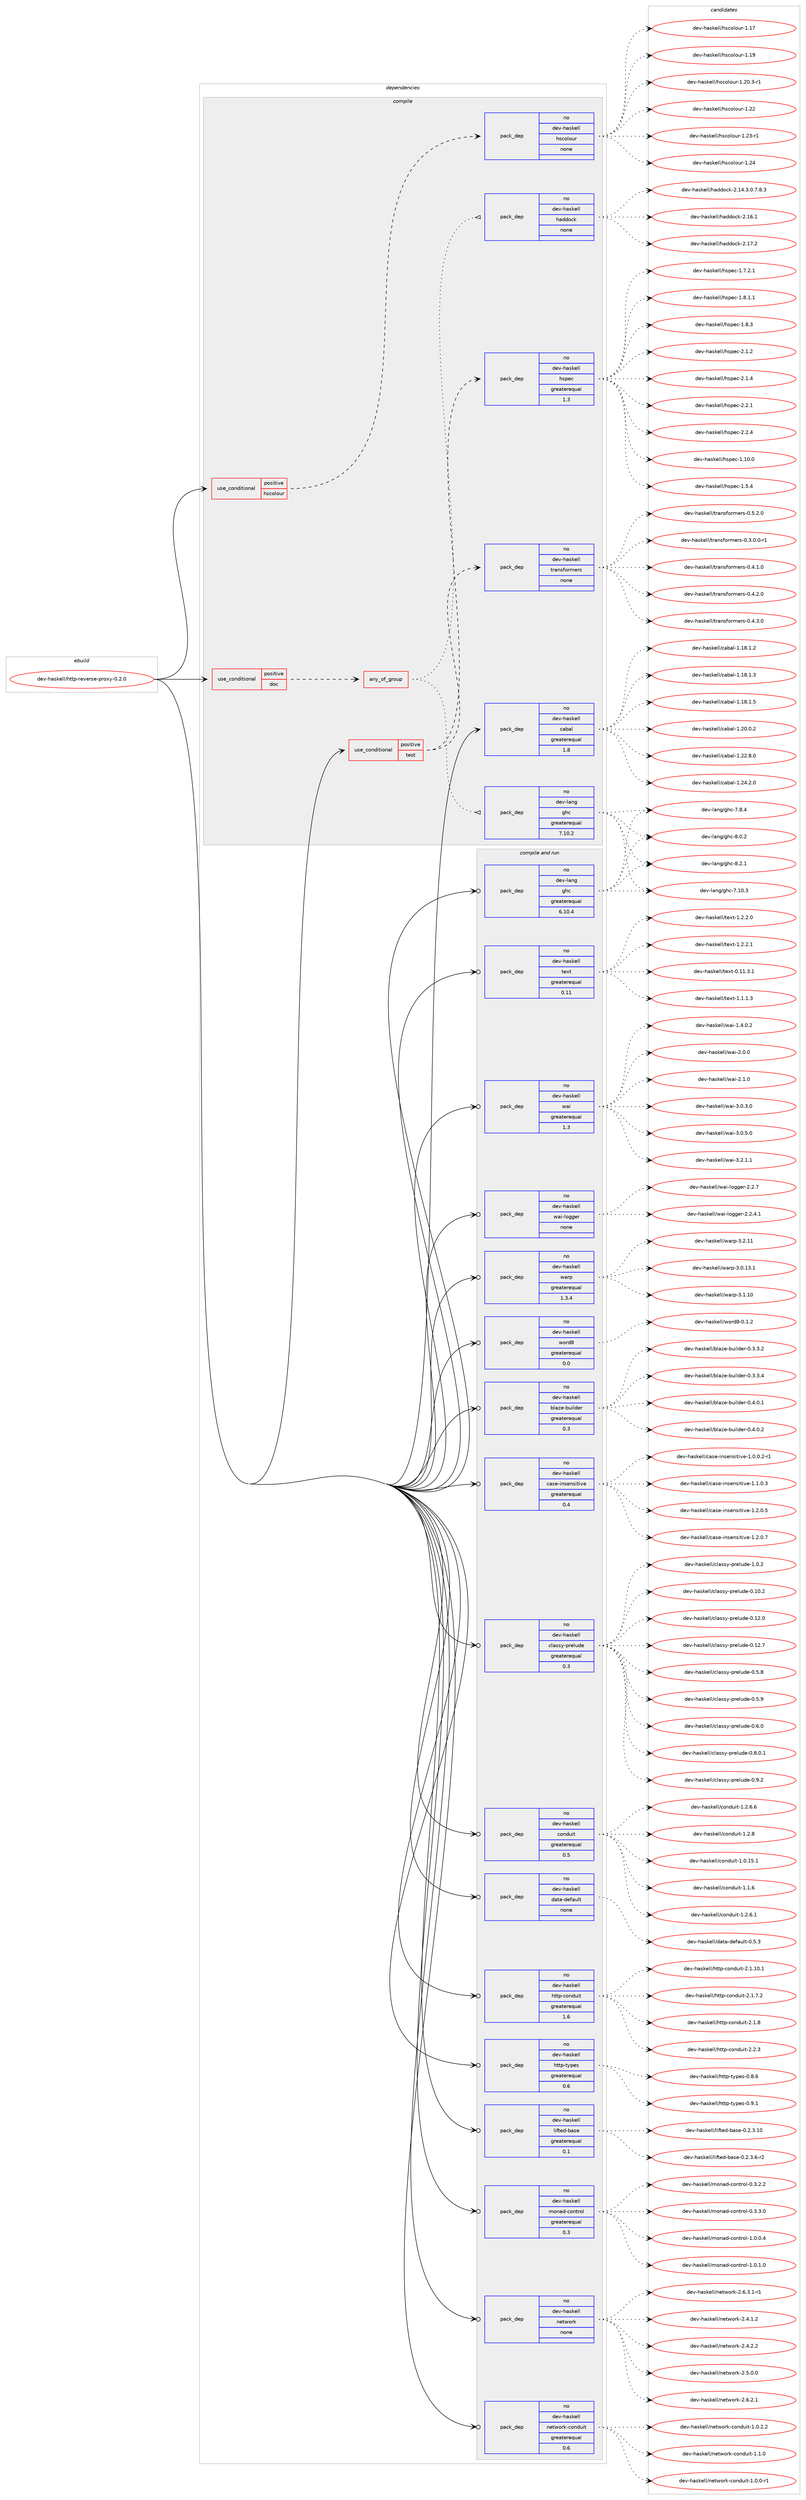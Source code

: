 digraph prolog {

# *************
# Graph options
# *************

newrank=true;
concentrate=true;
compound=true;
graph [rankdir=LR,fontname=Helvetica,fontsize=10,ranksep=1.5];#, ranksep=2.5, nodesep=0.2];
edge  [arrowhead=vee];
node  [fontname=Helvetica,fontsize=10];

# **********
# The ebuild
# **********

subgraph cluster_leftcol {
color=gray;
rank=same;
label=<<i>ebuild</i>>;
id [label="dev-haskell/http-reverse-proxy-0.2.0", color=red, width=4, href="../dev-haskell/http-reverse-proxy-0.2.0.svg"];
}

# ****************
# The dependencies
# ****************

subgraph cluster_midcol {
color=gray;
label=<<i>dependencies</i>>;
subgraph cluster_compile {
fillcolor="#eeeeee";
style=filled;
label=<<i>compile</i>>;
subgraph cond19521 {
dependency84659 [label=<<TABLE BORDER="0" CELLBORDER="1" CELLSPACING="0" CELLPADDING="4"><TR><TD ROWSPAN="3" CELLPADDING="10">use_conditional</TD></TR><TR><TD>positive</TD></TR><TR><TD>doc</TD></TR></TABLE>>, shape=none, color=red];
subgraph any2229 {
dependency84660 [label=<<TABLE BORDER="0" CELLBORDER="1" CELLSPACING="0" CELLPADDING="4"><TR><TD CELLPADDING="10">any_of_group</TD></TR></TABLE>>, shape=none, color=red];subgraph pack62879 {
dependency84661 [label=<<TABLE BORDER="0" CELLBORDER="1" CELLSPACING="0" CELLPADDING="4" WIDTH="220"><TR><TD ROWSPAN="6" CELLPADDING="30">pack_dep</TD></TR><TR><TD WIDTH="110">no</TD></TR><TR><TD>dev-haskell</TD></TR><TR><TD>haddock</TD></TR><TR><TD>none</TD></TR><TR><TD></TD></TR></TABLE>>, shape=none, color=blue];
}
dependency84660:e -> dependency84661:w [weight=20,style="dotted",arrowhead="oinv"];
subgraph pack62880 {
dependency84662 [label=<<TABLE BORDER="0" CELLBORDER="1" CELLSPACING="0" CELLPADDING="4" WIDTH="220"><TR><TD ROWSPAN="6" CELLPADDING="30">pack_dep</TD></TR><TR><TD WIDTH="110">no</TD></TR><TR><TD>dev-lang</TD></TR><TR><TD>ghc</TD></TR><TR><TD>greaterequal</TD></TR><TR><TD>7.10.2</TD></TR></TABLE>>, shape=none, color=blue];
}
dependency84660:e -> dependency84662:w [weight=20,style="dotted",arrowhead="oinv"];
}
dependency84659:e -> dependency84660:w [weight=20,style="dashed",arrowhead="vee"];
}
id:e -> dependency84659:w [weight=20,style="solid",arrowhead="vee"];
subgraph cond19522 {
dependency84663 [label=<<TABLE BORDER="0" CELLBORDER="1" CELLSPACING="0" CELLPADDING="4"><TR><TD ROWSPAN="3" CELLPADDING="10">use_conditional</TD></TR><TR><TD>positive</TD></TR><TR><TD>hscolour</TD></TR></TABLE>>, shape=none, color=red];
subgraph pack62881 {
dependency84664 [label=<<TABLE BORDER="0" CELLBORDER="1" CELLSPACING="0" CELLPADDING="4" WIDTH="220"><TR><TD ROWSPAN="6" CELLPADDING="30">pack_dep</TD></TR><TR><TD WIDTH="110">no</TD></TR><TR><TD>dev-haskell</TD></TR><TR><TD>hscolour</TD></TR><TR><TD>none</TD></TR><TR><TD></TD></TR></TABLE>>, shape=none, color=blue];
}
dependency84663:e -> dependency84664:w [weight=20,style="dashed",arrowhead="vee"];
}
id:e -> dependency84663:w [weight=20,style="solid",arrowhead="vee"];
subgraph cond19523 {
dependency84665 [label=<<TABLE BORDER="0" CELLBORDER="1" CELLSPACING="0" CELLPADDING="4"><TR><TD ROWSPAN="3" CELLPADDING="10">use_conditional</TD></TR><TR><TD>positive</TD></TR><TR><TD>test</TD></TR></TABLE>>, shape=none, color=red];
subgraph pack62882 {
dependency84666 [label=<<TABLE BORDER="0" CELLBORDER="1" CELLSPACING="0" CELLPADDING="4" WIDTH="220"><TR><TD ROWSPAN="6" CELLPADDING="30">pack_dep</TD></TR><TR><TD WIDTH="110">no</TD></TR><TR><TD>dev-haskell</TD></TR><TR><TD>hspec</TD></TR><TR><TD>greaterequal</TD></TR><TR><TD>1.3</TD></TR></TABLE>>, shape=none, color=blue];
}
dependency84665:e -> dependency84666:w [weight=20,style="dashed",arrowhead="vee"];
subgraph pack62883 {
dependency84667 [label=<<TABLE BORDER="0" CELLBORDER="1" CELLSPACING="0" CELLPADDING="4" WIDTH="220"><TR><TD ROWSPAN="6" CELLPADDING="30">pack_dep</TD></TR><TR><TD WIDTH="110">no</TD></TR><TR><TD>dev-haskell</TD></TR><TR><TD>transformers</TD></TR><TR><TD>none</TD></TR><TR><TD></TD></TR></TABLE>>, shape=none, color=blue];
}
dependency84665:e -> dependency84667:w [weight=20,style="dashed",arrowhead="vee"];
}
id:e -> dependency84665:w [weight=20,style="solid",arrowhead="vee"];
subgraph pack62884 {
dependency84668 [label=<<TABLE BORDER="0" CELLBORDER="1" CELLSPACING="0" CELLPADDING="4" WIDTH="220"><TR><TD ROWSPAN="6" CELLPADDING="30">pack_dep</TD></TR><TR><TD WIDTH="110">no</TD></TR><TR><TD>dev-haskell</TD></TR><TR><TD>cabal</TD></TR><TR><TD>greaterequal</TD></TR><TR><TD>1.8</TD></TR></TABLE>>, shape=none, color=blue];
}
id:e -> dependency84668:w [weight=20,style="solid",arrowhead="vee"];
}
subgraph cluster_compileandrun {
fillcolor="#eeeeee";
style=filled;
label=<<i>compile and run</i>>;
subgraph pack62885 {
dependency84669 [label=<<TABLE BORDER="0" CELLBORDER="1" CELLSPACING="0" CELLPADDING="4" WIDTH="220"><TR><TD ROWSPAN="6" CELLPADDING="30">pack_dep</TD></TR><TR><TD WIDTH="110">no</TD></TR><TR><TD>dev-haskell</TD></TR><TR><TD>blaze-builder</TD></TR><TR><TD>greaterequal</TD></TR><TR><TD>0.3</TD></TR></TABLE>>, shape=none, color=blue];
}
id:e -> dependency84669:w [weight=20,style="solid",arrowhead="odotvee"];
subgraph pack62886 {
dependency84670 [label=<<TABLE BORDER="0" CELLBORDER="1" CELLSPACING="0" CELLPADDING="4" WIDTH="220"><TR><TD ROWSPAN="6" CELLPADDING="30">pack_dep</TD></TR><TR><TD WIDTH="110">no</TD></TR><TR><TD>dev-haskell</TD></TR><TR><TD>case-insensitive</TD></TR><TR><TD>greaterequal</TD></TR><TR><TD>0.4</TD></TR></TABLE>>, shape=none, color=blue];
}
id:e -> dependency84670:w [weight=20,style="solid",arrowhead="odotvee"];
subgraph pack62887 {
dependency84671 [label=<<TABLE BORDER="0" CELLBORDER="1" CELLSPACING="0" CELLPADDING="4" WIDTH="220"><TR><TD ROWSPAN="6" CELLPADDING="30">pack_dep</TD></TR><TR><TD WIDTH="110">no</TD></TR><TR><TD>dev-haskell</TD></TR><TR><TD>classy-prelude</TD></TR><TR><TD>greaterequal</TD></TR><TR><TD>0.3</TD></TR></TABLE>>, shape=none, color=blue];
}
id:e -> dependency84671:w [weight=20,style="solid",arrowhead="odotvee"];
subgraph pack62888 {
dependency84672 [label=<<TABLE BORDER="0" CELLBORDER="1" CELLSPACING="0" CELLPADDING="4" WIDTH="220"><TR><TD ROWSPAN="6" CELLPADDING="30">pack_dep</TD></TR><TR><TD WIDTH="110">no</TD></TR><TR><TD>dev-haskell</TD></TR><TR><TD>conduit</TD></TR><TR><TD>greaterequal</TD></TR><TR><TD>0.5</TD></TR></TABLE>>, shape=none, color=blue];
}
id:e -> dependency84672:w [weight=20,style="solid",arrowhead="odotvee"];
subgraph pack62889 {
dependency84673 [label=<<TABLE BORDER="0" CELLBORDER="1" CELLSPACING="0" CELLPADDING="4" WIDTH="220"><TR><TD ROWSPAN="6" CELLPADDING="30">pack_dep</TD></TR><TR><TD WIDTH="110">no</TD></TR><TR><TD>dev-haskell</TD></TR><TR><TD>data-default</TD></TR><TR><TD>none</TD></TR><TR><TD></TD></TR></TABLE>>, shape=none, color=blue];
}
id:e -> dependency84673:w [weight=20,style="solid",arrowhead="odotvee"];
subgraph pack62890 {
dependency84674 [label=<<TABLE BORDER="0" CELLBORDER="1" CELLSPACING="0" CELLPADDING="4" WIDTH="220"><TR><TD ROWSPAN="6" CELLPADDING="30">pack_dep</TD></TR><TR><TD WIDTH="110">no</TD></TR><TR><TD>dev-haskell</TD></TR><TR><TD>http-conduit</TD></TR><TR><TD>greaterequal</TD></TR><TR><TD>1.6</TD></TR></TABLE>>, shape=none, color=blue];
}
id:e -> dependency84674:w [weight=20,style="solid",arrowhead="odotvee"];
subgraph pack62891 {
dependency84675 [label=<<TABLE BORDER="0" CELLBORDER="1" CELLSPACING="0" CELLPADDING="4" WIDTH="220"><TR><TD ROWSPAN="6" CELLPADDING="30">pack_dep</TD></TR><TR><TD WIDTH="110">no</TD></TR><TR><TD>dev-haskell</TD></TR><TR><TD>http-types</TD></TR><TR><TD>greaterequal</TD></TR><TR><TD>0.6</TD></TR></TABLE>>, shape=none, color=blue];
}
id:e -> dependency84675:w [weight=20,style="solid",arrowhead="odotvee"];
subgraph pack62892 {
dependency84676 [label=<<TABLE BORDER="0" CELLBORDER="1" CELLSPACING="0" CELLPADDING="4" WIDTH="220"><TR><TD ROWSPAN="6" CELLPADDING="30">pack_dep</TD></TR><TR><TD WIDTH="110">no</TD></TR><TR><TD>dev-haskell</TD></TR><TR><TD>lifted-base</TD></TR><TR><TD>greaterequal</TD></TR><TR><TD>0.1</TD></TR></TABLE>>, shape=none, color=blue];
}
id:e -> dependency84676:w [weight=20,style="solid",arrowhead="odotvee"];
subgraph pack62893 {
dependency84677 [label=<<TABLE BORDER="0" CELLBORDER="1" CELLSPACING="0" CELLPADDING="4" WIDTH="220"><TR><TD ROWSPAN="6" CELLPADDING="30">pack_dep</TD></TR><TR><TD WIDTH="110">no</TD></TR><TR><TD>dev-haskell</TD></TR><TR><TD>monad-control</TD></TR><TR><TD>greaterequal</TD></TR><TR><TD>0.3</TD></TR></TABLE>>, shape=none, color=blue];
}
id:e -> dependency84677:w [weight=20,style="solid",arrowhead="odotvee"];
subgraph pack62894 {
dependency84678 [label=<<TABLE BORDER="0" CELLBORDER="1" CELLSPACING="0" CELLPADDING="4" WIDTH="220"><TR><TD ROWSPAN="6" CELLPADDING="30">pack_dep</TD></TR><TR><TD WIDTH="110">no</TD></TR><TR><TD>dev-haskell</TD></TR><TR><TD>network</TD></TR><TR><TD>none</TD></TR><TR><TD></TD></TR></TABLE>>, shape=none, color=blue];
}
id:e -> dependency84678:w [weight=20,style="solid",arrowhead="odotvee"];
subgraph pack62895 {
dependency84679 [label=<<TABLE BORDER="0" CELLBORDER="1" CELLSPACING="0" CELLPADDING="4" WIDTH="220"><TR><TD ROWSPAN="6" CELLPADDING="30">pack_dep</TD></TR><TR><TD WIDTH="110">no</TD></TR><TR><TD>dev-haskell</TD></TR><TR><TD>network-conduit</TD></TR><TR><TD>greaterequal</TD></TR><TR><TD>0.6</TD></TR></TABLE>>, shape=none, color=blue];
}
id:e -> dependency84679:w [weight=20,style="solid",arrowhead="odotvee"];
subgraph pack62896 {
dependency84680 [label=<<TABLE BORDER="0" CELLBORDER="1" CELLSPACING="0" CELLPADDING="4" WIDTH="220"><TR><TD ROWSPAN="6" CELLPADDING="30">pack_dep</TD></TR><TR><TD WIDTH="110">no</TD></TR><TR><TD>dev-haskell</TD></TR><TR><TD>text</TD></TR><TR><TD>greaterequal</TD></TR><TR><TD>0.11</TD></TR></TABLE>>, shape=none, color=blue];
}
id:e -> dependency84680:w [weight=20,style="solid",arrowhead="odotvee"];
subgraph pack62897 {
dependency84681 [label=<<TABLE BORDER="0" CELLBORDER="1" CELLSPACING="0" CELLPADDING="4" WIDTH="220"><TR><TD ROWSPAN="6" CELLPADDING="30">pack_dep</TD></TR><TR><TD WIDTH="110">no</TD></TR><TR><TD>dev-haskell</TD></TR><TR><TD>wai</TD></TR><TR><TD>greaterequal</TD></TR><TR><TD>1.3</TD></TR></TABLE>>, shape=none, color=blue];
}
id:e -> dependency84681:w [weight=20,style="solid",arrowhead="odotvee"];
subgraph pack62898 {
dependency84682 [label=<<TABLE BORDER="0" CELLBORDER="1" CELLSPACING="0" CELLPADDING="4" WIDTH="220"><TR><TD ROWSPAN="6" CELLPADDING="30">pack_dep</TD></TR><TR><TD WIDTH="110">no</TD></TR><TR><TD>dev-haskell</TD></TR><TR><TD>wai-logger</TD></TR><TR><TD>none</TD></TR><TR><TD></TD></TR></TABLE>>, shape=none, color=blue];
}
id:e -> dependency84682:w [weight=20,style="solid",arrowhead="odotvee"];
subgraph pack62899 {
dependency84683 [label=<<TABLE BORDER="0" CELLBORDER="1" CELLSPACING="0" CELLPADDING="4" WIDTH="220"><TR><TD ROWSPAN="6" CELLPADDING="30">pack_dep</TD></TR><TR><TD WIDTH="110">no</TD></TR><TR><TD>dev-haskell</TD></TR><TR><TD>warp</TD></TR><TR><TD>greaterequal</TD></TR><TR><TD>1.3.4</TD></TR></TABLE>>, shape=none, color=blue];
}
id:e -> dependency84683:w [weight=20,style="solid",arrowhead="odotvee"];
subgraph pack62900 {
dependency84684 [label=<<TABLE BORDER="0" CELLBORDER="1" CELLSPACING="0" CELLPADDING="4" WIDTH="220"><TR><TD ROWSPAN="6" CELLPADDING="30">pack_dep</TD></TR><TR><TD WIDTH="110">no</TD></TR><TR><TD>dev-haskell</TD></TR><TR><TD>word8</TD></TR><TR><TD>greaterequal</TD></TR><TR><TD>0.0</TD></TR></TABLE>>, shape=none, color=blue];
}
id:e -> dependency84684:w [weight=20,style="solid",arrowhead="odotvee"];
subgraph pack62901 {
dependency84685 [label=<<TABLE BORDER="0" CELLBORDER="1" CELLSPACING="0" CELLPADDING="4" WIDTH="220"><TR><TD ROWSPAN="6" CELLPADDING="30">pack_dep</TD></TR><TR><TD WIDTH="110">no</TD></TR><TR><TD>dev-lang</TD></TR><TR><TD>ghc</TD></TR><TR><TD>greaterequal</TD></TR><TR><TD>6.10.4</TD></TR></TABLE>>, shape=none, color=blue];
}
id:e -> dependency84685:w [weight=20,style="solid",arrowhead="odotvee"];
}
subgraph cluster_run {
fillcolor="#eeeeee";
style=filled;
label=<<i>run</i>>;
}
}

# **************
# The candidates
# **************

subgraph cluster_choices {
rank=same;
color=gray;
label=<<i>candidates</i>>;

subgraph choice62879 {
color=black;
nodesep=1;
choice1001011184510497115107101108108471049710010011199107455046495246514648465546564651 [label="dev-haskell/haddock-2.14.3.0.7.8.3", color=red, width=4,href="../dev-haskell/haddock-2.14.3.0.7.8.3.svg"];
choice100101118451049711510710110810847104971001001119910745504649544649 [label="dev-haskell/haddock-2.16.1", color=red, width=4,href="../dev-haskell/haddock-2.16.1.svg"];
choice100101118451049711510710110810847104971001001119910745504649554650 [label="dev-haskell/haddock-2.17.2", color=red, width=4,href="../dev-haskell/haddock-2.17.2.svg"];
dependency84661:e -> choice1001011184510497115107101108108471049710010011199107455046495246514648465546564651:w [style=dotted,weight="100"];
dependency84661:e -> choice100101118451049711510710110810847104971001001119910745504649544649:w [style=dotted,weight="100"];
dependency84661:e -> choice100101118451049711510710110810847104971001001119910745504649554650:w [style=dotted,weight="100"];
}
subgraph choice62880 {
color=black;
nodesep=1;
choice1001011184510897110103471031049945554649484651 [label="dev-lang/ghc-7.10.3", color=red, width=4,href="../dev-lang/ghc-7.10.3.svg"];
choice10010111845108971101034710310499455546564652 [label="dev-lang/ghc-7.8.4", color=red, width=4,href="../dev-lang/ghc-7.8.4.svg"];
choice10010111845108971101034710310499455646484650 [label="dev-lang/ghc-8.0.2", color=red, width=4,href="../dev-lang/ghc-8.0.2.svg"];
choice10010111845108971101034710310499455646504649 [label="dev-lang/ghc-8.2.1", color=red, width=4,href="../dev-lang/ghc-8.2.1.svg"];
dependency84662:e -> choice1001011184510897110103471031049945554649484651:w [style=dotted,weight="100"];
dependency84662:e -> choice10010111845108971101034710310499455546564652:w [style=dotted,weight="100"];
dependency84662:e -> choice10010111845108971101034710310499455646484650:w [style=dotted,weight="100"];
dependency84662:e -> choice10010111845108971101034710310499455646504649:w [style=dotted,weight="100"];
}
subgraph choice62881 {
color=black;
nodesep=1;
choice100101118451049711510710110810847104115991111081111171144549464955 [label="dev-haskell/hscolour-1.17", color=red, width=4,href="../dev-haskell/hscolour-1.17.svg"];
choice100101118451049711510710110810847104115991111081111171144549464957 [label="dev-haskell/hscolour-1.19", color=red, width=4,href="../dev-haskell/hscolour-1.19.svg"];
choice10010111845104971151071011081084710411599111108111117114454946504846514511449 [label="dev-haskell/hscolour-1.20.3-r1", color=red, width=4,href="../dev-haskell/hscolour-1.20.3-r1.svg"];
choice100101118451049711510710110810847104115991111081111171144549465050 [label="dev-haskell/hscolour-1.22", color=red, width=4,href="../dev-haskell/hscolour-1.22.svg"];
choice1001011184510497115107101108108471041159911110811111711445494650514511449 [label="dev-haskell/hscolour-1.23-r1", color=red, width=4,href="../dev-haskell/hscolour-1.23-r1.svg"];
choice100101118451049711510710110810847104115991111081111171144549465052 [label="dev-haskell/hscolour-1.24", color=red, width=4,href="../dev-haskell/hscolour-1.24.svg"];
dependency84664:e -> choice100101118451049711510710110810847104115991111081111171144549464955:w [style=dotted,weight="100"];
dependency84664:e -> choice100101118451049711510710110810847104115991111081111171144549464957:w [style=dotted,weight="100"];
dependency84664:e -> choice10010111845104971151071011081084710411599111108111117114454946504846514511449:w [style=dotted,weight="100"];
dependency84664:e -> choice100101118451049711510710110810847104115991111081111171144549465050:w [style=dotted,weight="100"];
dependency84664:e -> choice1001011184510497115107101108108471041159911110811111711445494650514511449:w [style=dotted,weight="100"];
dependency84664:e -> choice100101118451049711510710110810847104115991111081111171144549465052:w [style=dotted,weight="100"];
}
subgraph choice62882 {
color=black;
nodesep=1;
choice1001011184510497115107101108108471041151121019945494649484648 [label="dev-haskell/hspec-1.10.0", color=red, width=4,href="../dev-haskell/hspec-1.10.0.svg"];
choice10010111845104971151071011081084710411511210199454946534652 [label="dev-haskell/hspec-1.5.4", color=red, width=4,href="../dev-haskell/hspec-1.5.4.svg"];
choice100101118451049711510710110810847104115112101994549465546504649 [label="dev-haskell/hspec-1.7.2.1", color=red, width=4,href="../dev-haskell/hspec-1.7.2.1.svg"];
choice100101118451049711510710110810847104115112101994549465646494649 [label="dev-haskell/hspec-1.8.1.1", color=red, width=4,href="../dev-haskell/hspec-1.8.1.1.svg"];
choice10010111845104971151071011081084710411511210199454946564651 [label="dev-haskell/hspec-1.8.3", color=red, width=4,href="../dev-haskell/hspec-1.8.3.svg"];
choice10010111845104971151071011081084710411511210199455046494650 [label="dev-haskell/hspec-2.1.2", color=red, width=4,href="../dev-haskell/hspec-2.1.2.svg"];
choice10010111845104971151071011081084710411511210199455046494652 [label="dev-haskell/hspec-2.1.4", color=red, width=4,href="../dev-haskell/hspec-2.1.4.svg"];
choice10010111845104971151071011081084710411511210199455046504649 [label="dev-haskell/hspec-2.2.1", color=red, width=4,href="../dev-haskell/hspec-2.2.1.svg"];
choice10010111845104971151071011081084710411511210199455046504652 [label="dev-haskell/hspec-2.2.4", color=red, width=4,href="../dev-haskell/hspec-2.2.4.svg"];
dependency84666:e -> choice1001011184510497115107101108108471041151121019945494649484648:w [style=dotted,weight="100"];
dependency84666:e -> choice10010111845104971151071011081084710411511210199454946534652:w [style=dotted,weight="100"];
dependency84666:e -> choice100101118451049711510710110810847104115112101994549465546504649:w [style=dotted,weight="100"];
dependency84666:e -> choice100101118451049711510710110810847104115112101994549465646494649:w [style=dotted,weight="100"];
dependency84666:e -> choice10010111845104971151071011081084710411511210199454946564651:w [style=dotted,weight="100"];
dependency84666:e -> choice10010111845104971151071011081084710411511210199455046494650:w [style=dotted,weight="100"];
dependency84666:e -> choice10010111845104971151071011081084710411511210199455046494652:w [style=dotted,weight="100"];
dependency84666:e -> choice10010111845104971151071011081084710411511210199455046504649:w [style=dotted,weight="100"];
dependency84666:e -> choice10010111845104971151071011081084710411511210199455046504652:w [style=dotted,weight="100"];
}
subgraph choice62883 {
color=black;
nodesep=1;
choice1001011184510497115107101108108471161149711011510211111410910111411545484651464846484511449 [label="dev-haskell/transformers-0.3.0.0-r1", color=red, width=4,href="../dev-haskell/transformers-0.3.0.0-r1.svg"];
choice100101118451049711510710110810847116114971101151021111141091011141154548465246494648 [label="dev-haskell/transformers-0.4.1.0", color=red, width=4,href="../dev-haskell/transformers-0.4.1.0.svg"];
choice100101118451049711510710110810847116114971101151021111141091011141154548465246504648 [label="dev-haskell/transformers-0.4.2.0", color=red, width=4,href="../dev-haskell/transformers-0.4.2.0.svg"];
choice100101118451049711510710110810847116114971101151021111141091011141154548465246514648 [label="dev-haskell/transformers-0.4.3.0", color=red, width=4,href="../dev-haskell/transformers-0.4.3.0.svg"];
choice100101118451049711510710110810847116114971101151021111141091011141154548465346504648 [label="dev-haskell/transformers-0.5.2.0", color=red, width=4,href="../dev-haskell/transformers-0.5.2.0.svg"];
dependency84667:e -> choice1001011184510497115107101108108471161149711011510211111410910111411545484651464846484511449:w [style=dotted,weight="100"];
dependency84667:e -> choice100101118451049711510710110810847116114971101151021111141091011141154548465246494648:w [style=dotted,weight="100"];
dependency84667:e -> choice100101118451049711510710110810847116114971101151021111141091011141154548465246504648:w [style=dotted,weight="100"];
dependency84667:e -> choice100101118451049711510710110810847116114971101151021111141091011141154548465246514648:w [style=dotted,weight="100"];
dependency84667:e -> choice100101118451049711510710110810847116114971101151021111141091011141154548465346504648:w [style=dotted,weight="100"];
}
subgraph choice62884 {
color=black;
nodesep=1;
choice10010111845104971151071011081084799979897108454946495646494650 [label="dev-haskell/cabal-1.18.1.2", color=red, width=4,href="../dev-haskell/cabal-1.18.1.2.svg"];
choice10010111845104971151071011081084799979897108454946495646494651 [label="dev-haskell/cabal-1.18.1.3", color=red, width=4,href="../dev-haskell/cabal-1.18.1.3.svg"];
choice10010111845104971151071011081084799979897108454946495646494653 [label="dev-haskell/cabal-1.18.1.5", color=red, width=4,href="../dev-haskell/cabal-1.18.1.5.svg"];
choice10010111845104971151071011081084799979897108454946504846484650 [label="dev-haskell/cabal-1.20.0.2", color=red, width=4,href="../dev-haskell/cabal-1.20.0.2.svg"];
choice10010111845104971151071011081084799979897108454946505046564648 [label="dev-haskell/cabal-1.22.8.0", color=red, width=4,href="../dev-haskell/cabal-1.22.8.0.svg"];
choice10010111845104971151071011081084799979897108454946505246504648 [label="dev-haskell/cabal-1.24.2.0", color=red, width=4,href="../dev-haskell/cabal-1.24.2.0.svg"];
dependency84668:e -> choice10010111845104971151071011081084799979897108454946495646494650:w [style=dotted,weight="100"];
dependency84668:e -> choice10010111845104971151071011081084799979897108454946495646494651:w [style=dotted,weight="100"];
dependency84668:e -> choice10010111845104971151071011081084799979897108454946495646494653:w [style=dotted,weight="100"];
dependency84668:e -> choice10010111845104971151071011081084799979897108454946504846484650:w [style=dotted,weight="100"];
dependency84668:e -> choice10010111845104971151071011081084799979897108454946505046564648:w [style=dotted,weight="100"];
dependency84668:e -> choice10010111845104971151071011081084799979897108454946505246504648:w [style=dotted,weight="100"];
}
subgraph choice62885 {
color=black;
nodesep=1;
choice100101118451049711510710110810847981089712210145981171051081001011144548465146514650 [label="dev-haskell/blaze-builder-0.3.3.2", color=red, width=4,href="../dev-haskell/blaze-builder-0.3.3.2.svg"];
choice100101118451049711510710110810847981089712210145981171051081001011144548465146514652 [label="dev-haskell/blaze-builder-0.3.3.4", color=red, width=4,href="../dev-haskell/blaze-builder-0.3.3.4.svg"];
choice100101118451049711510710110810847981089712210145981171051081001011144548465246484649 [label="dev-haskell/blaze-builder-0.4.0.1", color=red, width=4,href="../dev-haskell/blaze-builder-0.4.0.1.svg"];
choice100101118451049711510710110810847981089712210145981171051081001011144548465246484650 [label="dev-haskell/blaze-builder-0.4.0.2", color=red, width=4,href="../dev-haskell/blaze-builder-0.4.0.2.svg"];
dependency84669:e -> choice100101118451049711510710110810847981089712210145981171051081001011144548465146514650:w [style=dotted,weight="100"];
dependency84669:e -> choice100101118451049711510710110810847981089712210145981171051081001011144548465146514652:w [style=dotted,weight="100"];
dependency84669:e -> choice100101118451049711510710110810847981089712210145981171051081001011144548465246484649:w [style=dotted,weight="100"];
dependency84669:e -> choice100101118451049711510710110810847981089712210145981171051081001011144548465246484650:w [style=dotted,weight="100"];
}
subgraph choice62886 {
color=black;
nodesep=1;
choice10010111845104971151071011081084799971151014510511011510111011510511610511810145494648464846504511449 [label="dev-haskell/case-insensitive-1.0.0.2-r1", color=red, width=4,href="../dev-haskell/case-insensitive-1.0.0.2-r1.svg"];
choice1001011184510497115107101108108479997115101451051101151011101151051161051181014549464946484651 [label="dev-haskell/case-insensitive-1.1.0.3", color=red, width=4,href="../dev-haskell/case-insensitive-1.1.0.3.svg"];
choice1001011184510497115107101108108479997115101451051101151011101151051161051181014549465046484653 [label="dev-haskell/case-insensitive-1.2.0.5", color=red, width=4,href="../dev-haskell/case-insensitive-1.2.0.5.svg"];
choice1001011184510497115107101108108479997115101451051101151011101151051161051181014549465046484655 [label="dev-haskell/case-insensitive-1.2.0.7", color=red, width=4,href="../dev-haskell/case-insensitive-1.2.0.7.svg"];
dependency84670:e -> choice10010111845104971151071011081084799971151014510511011510111011510511610511810145494648464846504511449:w [style=dotted,weight="100"];
dependency84670:e -> choice1001011184510497115107101108108479997115101451051101151011101151051161051181014549464946484651:w [style=dotted,weight="100"];
dependency84670:e -> choice1001011184510497115107101108108479997115101451051101151011101151051161051181014549465046484653:w [style=dotted,weight="100"];
dependency84670:e -> choice1001011184510497115107101108108479997115101451051101151011101151051161051181014549465046484655:w [style=dotted,weight="100"];
}
subgraph choice62887 {
color=black;
nodesep=1;
choice10010111845104971151071011081084799108971151151214511211410110811710010145484649484650 [label="dev-haskell/classy-prelude-0.10.2", color=red, width=4,href="../dev-haskell/classy-prelude-0.10.2.svg"];
choice10010111845104971151071011081084799108971151151214511211410110811710010145484649504648 [label="dev-haskell/classy-prelude-0.12.0", color=red, width=4,href="../dev-haskell/classy-prelude-0.12.0.svg"];
choice10010111845104971151071011081084799108971151151214511211410110811710010145484649504655 [label="dev-haskell/classy-prelude-0.12.7", color=red, width=4,href="../dev-haskell/classy-prelude-0.12.7.svg"];
choice100101118451049711510710110810847991089711511512145112114101108117100101454846534656 [label="dev-haskell/classy-prelude-0.5.8", color=red, width=4,href="../dev-haskell/classy-prelude-0.5.8.svg"];
choice100101118451049711510710110810847991089711511512145112114101108117100101454846534657 [label="dev-haskell/classy-prelude-0.5.9", color=red, width=4,href="../dev-haskell/classy-prelude-0.5.9.svg"];
choice100101118451049711510710110810847991089711511512145112114101108117100101454846544648 [label="dev-haskell/classy-prelude-0.6.0", color=red, width=4,href="../dev-haskell/classy-prelude-0.6.0.svg"];
choice1001011184510497115107101108108479910897115115121451121141011081171001014548465646484649 [label="dev-haskell/classy-prelude-0.8.0.1", color=red, width=4,href="../dev-haskell/classy-prelude-0.8.0.1.svg"];
choice100101118451049711510710110810847991089711511512145112114101108117100101454846574650 [label="dev-haskell/classy-prelude-0.9.2", color=red, width=4,href="../dev-haskell/classy-prelude-0.9.2.svg"];
choice100101118451049711510710110810847991089711511512145112114101108117100101454946484650 [label="dev-haskell/classy-prelude-1.0.2", color=red, width=4,href="../dev-haskell/classy-prelude-1.0.2.svg"];
dependency84671:e -> choice10010111845104971151071011081084799108971151151214511211410110811710010145484649484650:w [style=dotted,weight="100"];
dependency84671:e -> choice10010111845104971151071011081084799108971151151214511211410110811710010145484649504648:w [style=dotted,weight="100"];
dependency84671:e -> choice10010111845104971151071011081084799108971151151214511211410110811710010145484649504655:w [style=dotted,weight="100"];
dependency84671:e -> choice100101118451049711510710110810847991089711511512145112114101108117100101454846534656:w [style=dotted,weight="100"];
dependency84671:e -> choice100101118451049711510710110810847991089711511512145112114101108117100101454846534657:w [style=dotted,weight="100"];
dependency84671:e -> choice100101118451049711510710110810847991089711511512145112114101108117100101454846544648:w [style=dotted,weight="100"];
dependency84671:e -> choice1001011184510497115107101108108479910897115115121451121141011081171001014548465646484649:w [style=dotted,weight="100"];
dependency84671:e -> choice100101118451049711510710110810847991089711511512145112114101108117100101454846574650:w [style=dotted,weight="100"];
dependency84671:e -> choice100101118451049711510710110810847991089711511512145112114101108117100101454946484650:w [style=dotted,weight="100"];
}
subgraph choice62888 {
color=black;
nodesep=1;
choice10010111845104971151071011081084799111110100117105116454946484649534649 [label="dev-haskell/conduit-1.0.15.1", color=red, width=4,href="../dev-haskell/conduit-1.0.15.1.svg"];
choice10010111845104971151071011081084799111110100117105116454946494654 [label="dev-haskell/conduit-1.1.6", color=red, width=4,href="../dev-haskell/conduit-1.1.6.svg"];
choice100101118451049711510710110810847991111101001171051164549465046544649 [label="dev-haskell/conduit-1.2.6.1", color=red, width=4,href="../dev-haskell/conduit-1.2.6.1.svg"];
choice100101118451049711510710110810847991111101001171051164549465046544654 [label="dev-haskell/conduit-1.2.6.6", color=red, width=4,href="../dev-haskell/conduit-1.2.6.6.svg"];
choice10010111845104971151071011081084799111110100117105116454946504656 [label="dev-haskell/conduit-1.2.8", color=red, width=4,href="../dev-haskell/conduit-1.2.8.svg"];
dependency84672:e -> choice10010111845104971151071011081084799111110100117105116454946484649534649:w [style=dotted,weight="100"];
dependency84672:e -> choice10010111845104971151071011081084799111110100117105116454946494654:w [style=dotted,weight="100"];
dependency84672:e -> choice100101118451049711510710110810847991111101001171051164549465046544649:w [style=dotted,weight="100"];
dependency84672:e -> choice100101118451049711510710110810847991111101001171051164549465046544654:w [style=dotted,weight="100"];
dependency84672:e -> choice10010111845104971151071011081084799111110100117105116454946504656:w [style=dotted,weight="100"];
}
subgraph choice62889 {
color=black;
nodesep=1;
choice10010111845104971151071011081084710097116974510010110297117108116454846534651 [label="dev-haskell/data-default-0.5.3", color=red, width=4,href="../dev-haskell/data-default-0.5.3.svg"];
dependency84673:e -> choice10010111845104971151071011081084710097116974510010110297117108116454846534651:w [style=dotted,weight="100"];
}
subgraph choice62890 {
color=black;
nodesep=1;
choice1001011184510497115107101108108471041161161124599111110100117105116455046494649484649 [label="dev-haskell/http-conduit-2.1.10.1", color=red, width=4,href="../dev-haskell/http-conduit-2.1.10.1.svg"];
choice10010111845104971151071011081084710411611611245991111101001171051164550464946554650 [label="dev-haskell/http-conduit-2.1.7.2", color=red, width=4,href="../dev-haskell/http-conduit-2.1.7.2.svg"];
choice1001011184510497115107101108108471041161161124599111110100117105116455046494656 [label="dev-haskell/http-conduit-2.1.8", color=red, width=4,href="../dev-haskell/http-conduit-2.1.8.svg"];
choice1001011184510497115107101108108471041161161124599111110100117105116455046504651 [label="dev-haskell/http-conduit-2.2.3", color=red, width=4,href="../dev-haskell/http-conduit-2.2.3.svg"];
dependency84674:e -> choice1001011184510497115107101108108471041161161124599111110100117105116455046494649484649:w [style=dotted,weight="100"];
dependency84674:e -> choice10010111845104971151071011081084710411611611245991111101001171051164550464946554650:w [style=dotted,weight="100"];
dependency84674:e -> choice1001011184510497115107101108108471041161161124599111110100117105116455046494656:w [style=dotted,weight="100"];
dependency84674:e -> choice1001011184510497115107101108108471041161161124599111110100117105116455046504651:w [style=dotted,weight="100"];
}
subgraph choice62891 {
color=black;
nodesep=1;
choice10010111845104971151071011081084710411611611245116121112101115454846564654 [label="dev-haskell/http-types-0.8.6", color=red, width=4,href="../dev-haskell/http-types-0.8.6.svg"];
choice10010111845104971151071011081084710411611611245116121112101115454846574649 [label="dev-haskell/http-types-0.9.1", color=red, width=4,href="../dev-haskell/http-types-0.9.1.svg"];
dependency84675:e -> choice10010111845104971151071011081084710411611611245116121112101115454846564654:w [style=dotted,weight="100"];
dependency84675:e -> choice10010111845104971151071011081084710411611611245116121112101115454846574649:w [style=dotted,weight="100"];
}
subgraph choice62892 {
color=black;
nodesep=1;
choice100101118451049711510710110810847108105102116101100459897115101454846504651464948 [label="dev-haskell/lifted-base-0.2.3.10", color=red, width=4,href="../dev-haskell/lifted-base-0.2.3.10.svg"];
choice10010111845104971151071011081084710810510211610110045989711510145484650465146544511450 [label="dev-haskell/lifted-base-0.2.3.6-r2", color=red, width=4,href="../dev-haskell/lifted-base-0.2.3.6-r2.svg"];
dependency84676:e -> choice100101118451049711510710110810847108105102116101100459897115101454846504651464948:w [style=dotted,weight="100"];
dependency84676:e -> choice10010111845104971151071011081084710810510211610110045989711510145484650465146544511450:w [style=dotted,weight="100"];
}
subgraph choice62893 {
color=black;
nodesep=1;
choice1001011184510497115107101108108471091111109710045991111101161141111084548465146504650 [label="dev-haskell/monad-control-0.3.2.2", color=red, width=4,href="../dev-haskell/monad-control-0.3.2.2.svg"];
choice1001011184510497115107101108108471091111109710045991111101161141111084548465146514648 [label="dev-haskell/monad-control-0.3.3.0", color=red, width=4,href="../dev-haskell/monad-control-0.3.3.0.svg"];
choice1001011184510497115107101108108471091111109710045991111101161141111084549464846484652 [label="dev-haskell/monad-control-1.0.0.4", color=red, width=4,href="../dev-haskell/monad-control-1.0.0.4.svg"];
choice1001011184510497115107101108108471091111109710045991111101161141111084549464846494648 [label="dev-haskell/monad-control-1.0.1.0", color=red, width=4,href="../dev-haskell/monad-control-1.0.1.0.svg"];
dependency84677:e -> choice1001011184510497115107101108108471091111109710045991111101161141111084548465146504650:w [style=dotted,weight="100"];
dependency84677:e -> choice1001011184510497115107101108108471091111109710045991111101161141111084548465146514648:w [style=dotted,weight="100"];
dependency84677:e -> choice1001011184510497115107101108108471091111109710045991111101161141111084549464846484652:w [style=dotted,weight="100"];
dependency84677:e -> choice1001011184510497115107101108108471091111109710045991111101161141111084549464846494648:w [style=dotted,weight="100"];
}
subgraph choice62894 {
color=black;
nodesep=1;
choice1001011184510497115107101108108471101011161191111141074550465246494650 [label="dev-haskell/network-2.4.1.2", color=red, width=4,href="../dev-haskell/network-2.4.1.2.svg"];
choice1001011184510497115107101108108471101011161191111141074550465246504650 [label="dev-haskell/network-2.4.2.2", color=red, width=4,href="../dev-haskell/network-2.4.2.2.svg"];
choice1001011184510497115107101108108471101011161191111141074550465346484648 [label="dev-haskell/network-2.5.0.0", color=red, width=4,href="../dev-haskell/network-2.5.0.0.svg"];
choice1001011184510497115107101108108471101011161191111141074550465446504649 [label="dev-haskell/network-2.6.2.1", color=red, width=4,href="../dev-haskell/network-2.6.2.1.svg"];
choice10010111845104971151071011081084711010111611911111410745504654465146494511449 [label="dev-haskell/network-2.6.3.1-r1", color=red, width=4,href="../dev-haskell/network-2.6.3.1-r1.svg"];
dependency84678:e -> choice1001011184510497115107101108108471101011161191111141074550465246494650:w [style=dotted,weight="100"];
dependency84678:e -> choice1001011184510497115107101108108471101011161191111141074550465246504650:w [style=dotted,weight="100"];
dependency84678:e -> choice1001011184510497115107101108108471101011161191111141074550465346484648:w [style=dotted,weight="100"];
dependency84678:e -> choice1001011184510497115107101108108471101011161191111141074550465446504649:w [style=dotted,weight="100"];
dependency84678:e -> choice10010111845104971151071011081084711010111611911111410745504654465146494511449:w [style=dotted,weight="100"];
}
subgraph choice62895 {
color=black;
nodesep=1;
choice10010111845104971151071011081084711010111611911111410745991111101001171051164549464846484511449 [label="dev-haskell/network-conduit-1.0.0-r1", color=red, width=4,href="../dev-haskell/network-conduit-1.0.0-r1.svg"];
choice10010111845104971151071011081084711010111611911111410745991111101001171051164549464846504650 [label="dev-haskell/network-conduit-1.0.2.2", color=red, width=4,href="../dev-haskell/network-conduit-1.0.2.2.svg"];
choice1001011184510497115107101108108471101011161191111141074599111110100117105116454946494648 [label="dev-haskell/network-conduit-1.1.0", color=red, width=4,href="../dev-haskell/network-conduit-1.1.0.svg"];
dependency84679:e -> choice10010111845104971151071011081084711010111611911111410745991111101001171051164549464846484511449:w [style=dotted,weight="100"];
dependency84679:e -> choice10010111845104971151071011081084711010111611911111410745991111101001171051164549464846504650:w [style=dotted,weight="100"];
dependency84679:e -> choice1001011184510497115107101108108471101011161191111141074599111110100117105116454946494648:w [style=dotted,weight="100"];
}
subgraph choice62896 {
color=black;
nodesep=1;
choice100101118451049711510710110810847116101120116454846494946514649 [label="dev-haskell/text-0.11.3.1", color=red, width=4,href="../dev-haskell/text-0.11.3.1.svg"];
choice1001011184510497115107101108108471161011201164549464946494651 [label="dev-haskell/text-1.1.1.3", color=red, width=4,href="../dev-haskell/text-1.1.1.3.svg"];
choice1001011184510497115107101108108471161011201164549465046504648 [label="dev-haskell/text-1.2.2.0", color=red, width=4,href="../dev-haskell/text-1.2.2.0.svg"];
choice1001011184510497115107101108108471161011201164549465046504649 [label="dev-haskell/text-1.2.2.1", color=red, width=4,href="../dev-haskell/text-1.2.2.1.svg"];
dependency84680:e -> choice100101118451049711510710110810847116101120116454846494946514649:w [style=dotted,weight="100"];
dependency84680:e -> choice1001011184510497115107101108108471161011201164549464946494651:w [style=dotted,weight="100"];
dependency84680:e -> choice1001011184510497115107101108108471161011201164549465046504648:w [style=dotted,weight="100"];
dependency84680:e -> choice1001011184510497115107101108108471161011201164549465046504649:w [style=dotted,weight="100"];
}
subgraph choice62897 {
color=black;
nodesep=1;
choice100101118451049711510710110810847119971054549465246484650 [label="dev-haskell/wai-1.4.0.2", color=red, width=4,href="../dev-haskell/wai-1.4.0.2.svg"];
choice10010111845104971151071011081084711997105455046484648 [label="dev-haskell/wai-2.0.0", color=red, width=4,href="../dev-haskell/wai-2.0.0.svg"];
choice10010111845104971151071011081084711997105455046494648 [label="dev-haskell/wai-2.1.0", color=red, width=4,href="../dev-haskell/wai-2.1.0.svg"];
choice100101118451049711510710110810847119971054551464846514648 [label="dev-haskell/wai-3.0.3.0", color=red, width=4,href="../dev-haskell/wai-3.0.3.0.svg"];
choice100101118451049711510710110810847119971054551464846534648 [label="dev-haskell/wai-3.0.5.0", color=red, width=4,href="../dev-haskell/wai-3.0.5.0.svg"];
choice100101118451049711510710110810847119971054551465046494649 [label="dev-haskell/wai-3.2.1.1", color=red, width=4,href="../dev-haskell/wai-3.2.1.1.svg"];
dependency84681:e -> choice100101118451049711510710110810847119971054549465246484650:w [style=dotted,weight="100"];
dependency84681:e -> choice10010111845104971151071011081084711997105455046484648:w [style=dotted,weight="100"];
dependency84681:e -> choice10010111845104971151071011081084711997105455046494648:w [style=dotted,weight="100"];
dependency84681:e -> choice100101118451049711510710110810847119971054551464846514648:w [style=dotted,weight="100"];
dependency84681:e -> choice100101118451049711510710110810847119971054551464846534648:w [style=dotted,weight="100"];
dependency84681:e -> choice100101118451049711510710110810847119971054551465046494649:w [style=dotted,weight="100"];
}
subgraph choice62898 {
color=black;
nodesep=1;
choice10010111845104971151071011081084711997105451081111031031011144550465046524649 [label="dev-haskell/wai-logger-2.2.4.1", color=red, width=4,href="../dev-haskell/wai-logger-2.2.4.1.svg"];
choice1001011184510497115107101108108471199710545108111103103101114455046504655 [label="dev-haskell/wai-logger-2.2.7", color=red, width=4,href="../dev-haskell/wai-logger-2.2.7.svg"];
dependency84682:e -> choice10010111845104971151071011081084711997105451081111031031011144550465046524649:w [style=dotted,weight="100"];
dependency84682:e -> choice1001011184510497115107101108108471199710545108111103103101114455046504655:w [style=dotted,weight="100"];
}
subgraph choice62899 {
color=black;
nodesep=1;
choice10010111845104971151071011081084711997114112455146484649514649 [label="dev-haskell/warp-3.0.13.1", color=red, width=4,href="../dev-haskell/warp-3.0.13.1.svg"];
choice1001011184510497115107101108108471199711411245514649464948 [label="dev-haskell/warp-3.1.10", color=red, width=4,href="../dev-haskell/warp-3.1.10.svg"];
choice1001011184510497115107101108108471199711411245514650464949 [label="dev-haskell/warp-3.2.11", color=red, width=4,href="../dev-haskell/warp-3.2.11.svg"];
dependency84683:e -> choice10010111845104971151071011081084711997114112455146484649514649:w [style=dotted,weight="100"];
dependency84683:e -> choice1001011184510497115107101108108471199711411245514649464948:w [style=dotted,weight="100"];
dependency84683:e -> choice1001011184510497115107101108108471199711411245514650464949:w [style=dotted,weight="100"];
}
subgraph choice62900 {
color=black;
nodesep=1;
choice10010111845104971151071011081084711911111410056454846494650 [label="dev-haskell/word8-0.1.2", color=red, width=4,href="../dev-haskell/word8-0.1.2.svg"];
dependency84684:e -> choice10010111845104971151071011081084711911111410056454846494650:w [style=dotted,weight="100"];
}
subgraph choice62901 {
color=black;
nodesep=1;
choice1001011184510897110103471031049945554649484651 [label="dev-lang/ghc-7.10.3", color=red, width=4,href="../dev-lang/ghc-7.10.3.svg"];
choice10010111845108971101034710310499455546564652 [label="dev-lang/ghc-7.8.4", color=red, width=4,href="../dev-lang/ghc-7.8.4.svg"];
choice10010111845108971101034710310499455646484650 [label="dev-lang/ghc-8.0.2", color=red, width=4,href="../dev-lang/ghc-8.0.2.svg"];
choice10010111845108971101034710310499455646504649 [label="dev-lang/ghc-8.2.1", color=red, width=4,href="../dev-lang/ghc-8.2.1.svg"];
dependency84685:e -> choice1001011184510897110103471031049945554649484651:w [style=dotted,weight="100"];
dependency84685:e -> choice10010111845108971101034710310499455546564652:w [style=dotted,weight="100"];
dependency84685:e -> choice10010111845108971101034710310499455646484650:w [style=dotted,weight="100"];
dependency84685:e -> choice10010111845108971101034710310499455646504649:w [style=dotted,weight="100"];
}
}

}
